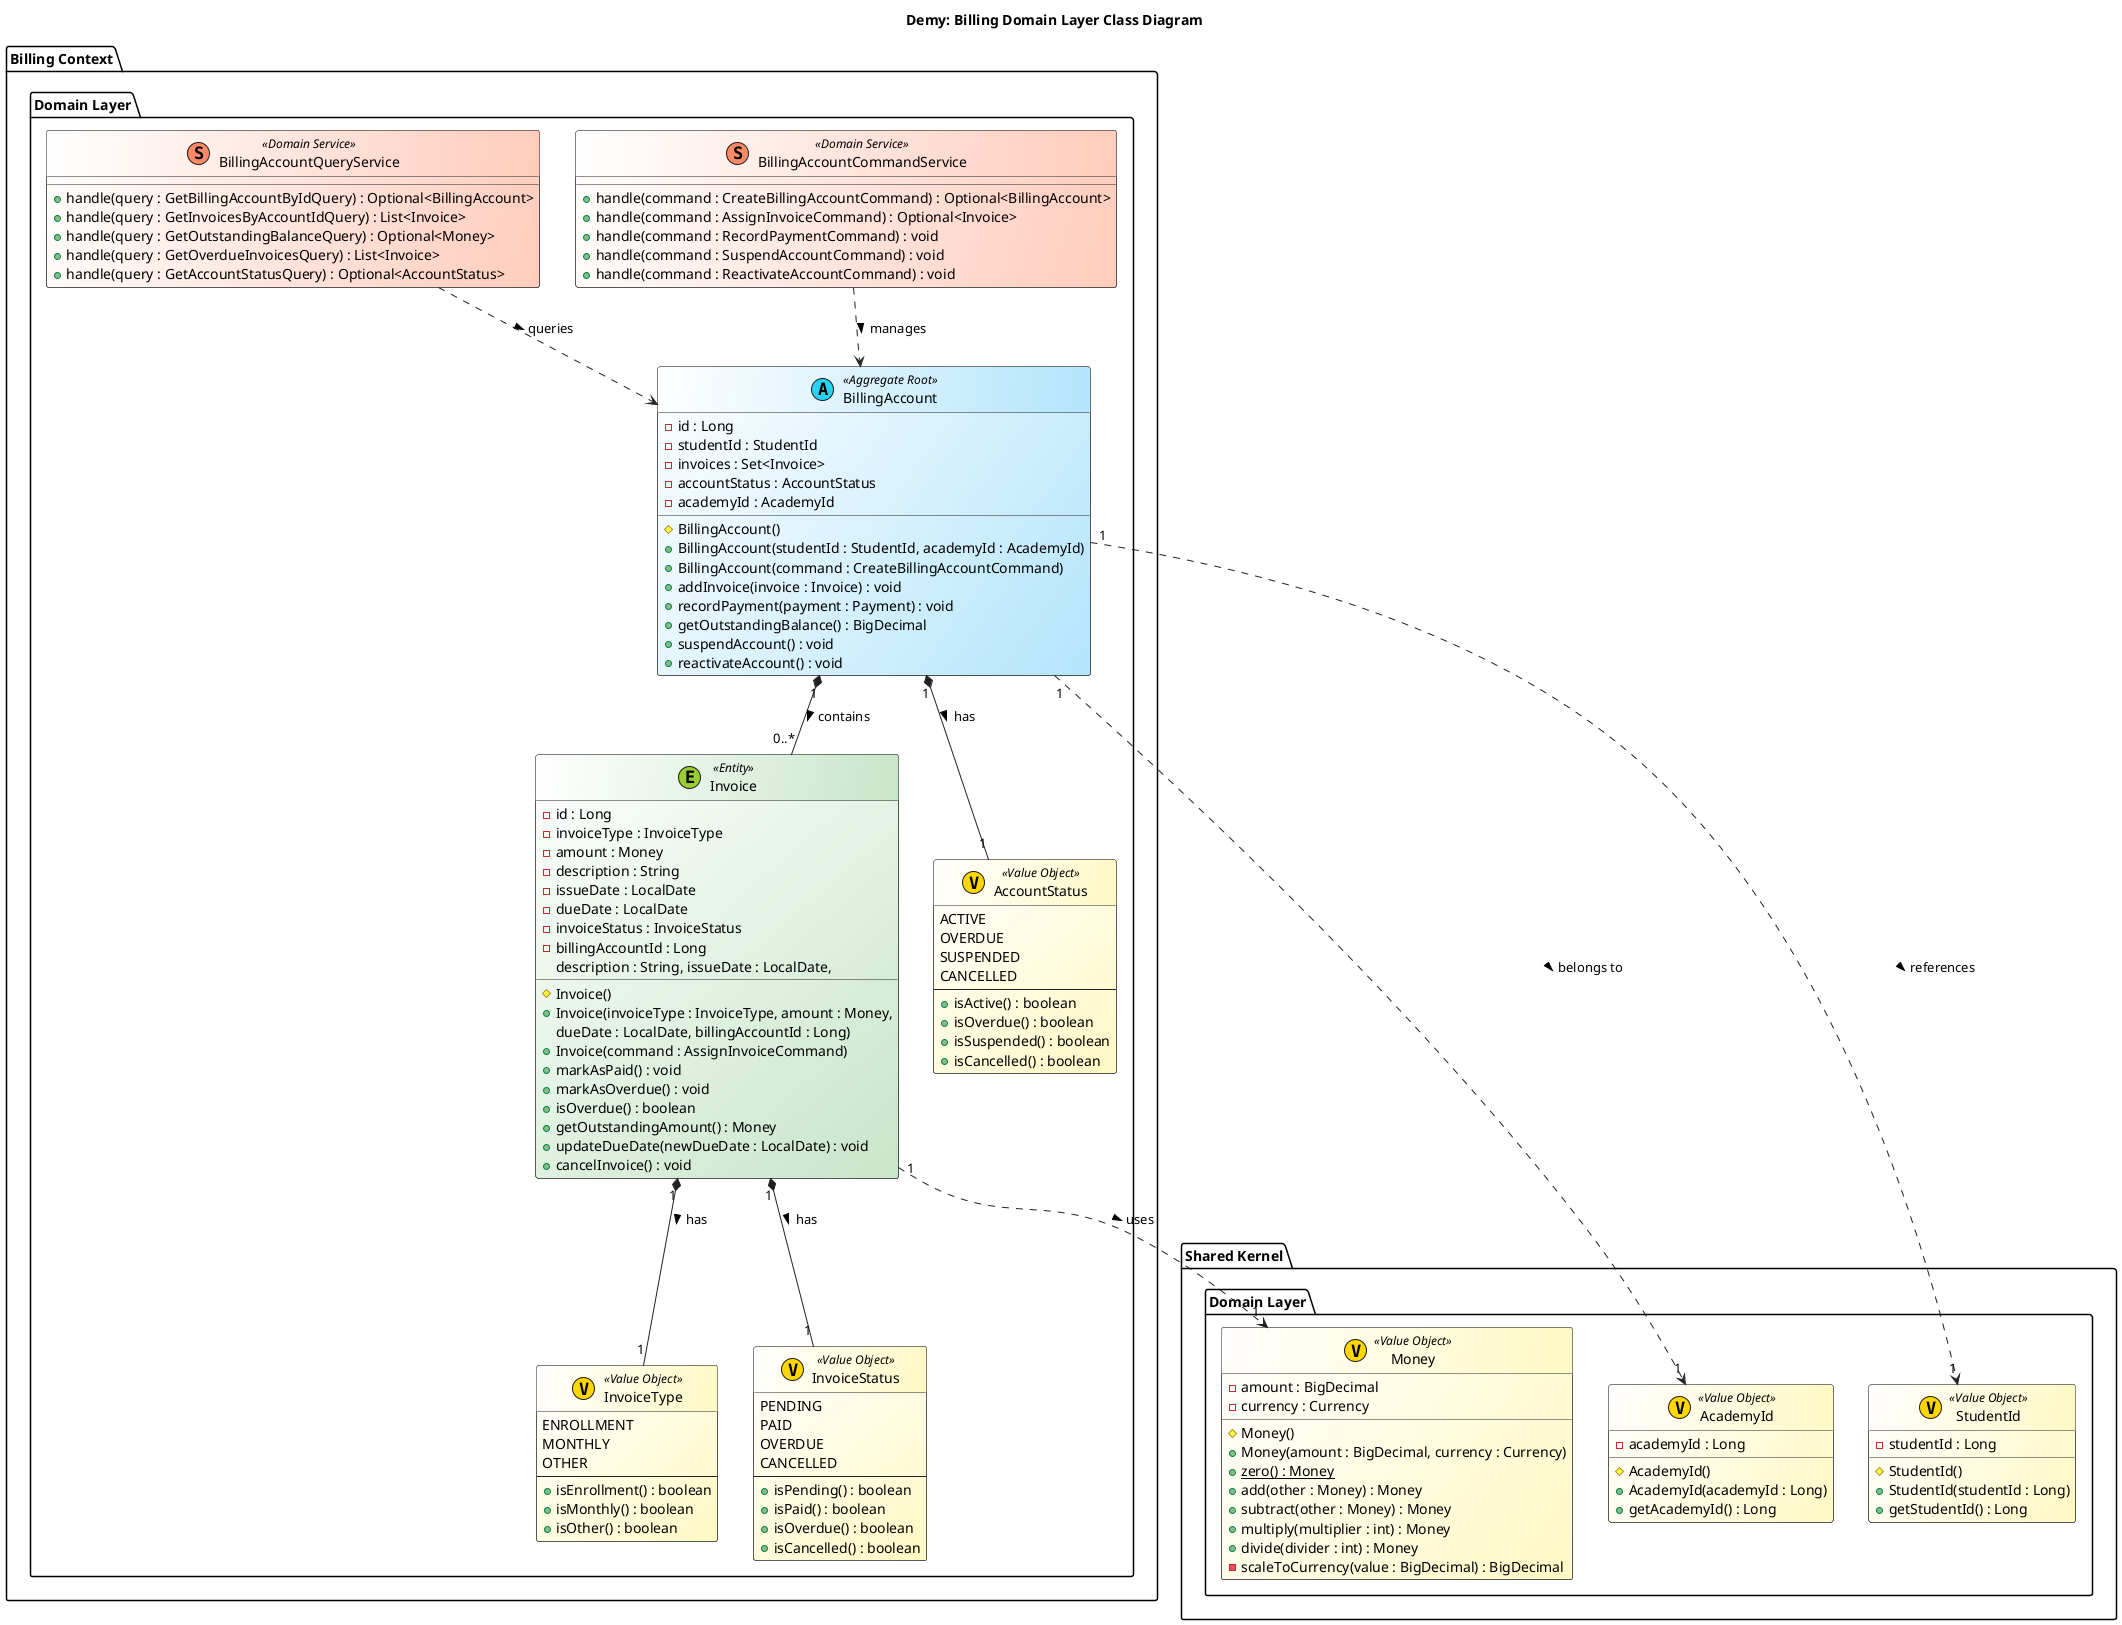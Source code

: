 @startuml Demy: Billing Domain Layer Class Diagram

title Demy: Billing Domain Layer Class Diagram

skinparam class {
    BackgroundColor<<Aggregate Root>> #FFFFFF/B3E5FC
    BackgroundColor<<Entity>> #FFFFFF/C8E6C9
    BackgroundColor<<Value Object>> #FFFFFF/FFF9C4
    BackgroundColor<<Domain Service>> #FFFFFF/FFCCBC
    BorderColor #212121
    ArrowColor #212121
    FontSize 14
}

package "Billing Context" {
    package "Domain Layer" {
        class "BillingAccount" <<(A, #27D3F5) Aggregate Root>> {
            - id : Long
            - studentId : StudentId
            - invoices : Set<Invoice>
            - accountStatus : AccountStatus
            - academyId : AcademyId
            # BillingAccount()
            + BillingAccount(studentId : StudentId, academyId : AcademyId)
            + BillingAccount(command : CreateBillingAccountCommand)
            + addInvoice(invoice : Invoice) : void
            + recordPayment(payment : Payment) : void
            + getOutstandingBalance() : BigDecimal
            + suspendAccount() : void
            + reactivateAccount() : void
        }

        class "Invoice" <<(E, #9ACD32) Entity>> {
            - id : Long
            - invoiceType : InvoiceType
            - amount : Money
            - description : String
            - issueDate : LocalDate
            - dueDate : LocalDate
            - invoiceStatus : InvoiceStatus
            - billingAccountId : Long
            # Invoice()
            + Invoice(invoiceType : InvoiceType, amount : Money,
              description : String, issueDate : LocalDate,
              dueDate : LocalDate, billingAccountId : Long)
            + Invoice(command : AssignInvoiceCommand)
            + markAsPaid() : void
            + markAsOverdue() : void
            + isOverdue() : boolean
            + getOutstandingAmount() : Money
            + updateDueDate(newDueDate : LocalDate) : void
            + cancelInvoice() : void
        }

        class "AccountStatus" <<(V, #FFD700) Value Object>> {
            ACTIVE
            OVERDUE
            SUSPENDED
            CANCELLED
            --
            + isActive() : boolean
            + isOverdue() : boolean
            + isSuspended() : boolean
            + isCancelled() : boolean
        }

        class "InvoiceType" <<(V, #FFD700) Value Object>> {
            ENROLLMENT
            MONTHLY
            OTHER
            --
            + isEnrollment() : boolean
            + isMonthly() : boolean
            + isOther() : boolean
        }

        class "InvoiceStatus" <<(V, #FFD700) Value Object>> {
            PENDING
            PAID
            OVERDUE
            CANCELLED
            --
            + isPending() : boolean
            + isPaid() : boolean
            + isOverdue() : boolean
            + isCancelled() : boolean
        }

        class "BillingAccountCommandService" <<(S, #FF8A65) Domain Service>> {
            + handle(command : CreateBillingAccountCommand) : Optional<BillingAccount>
            + handle(command : AssignInvoiceCommand) : Optional<Invoice>
            + handle(command : RecordPaymentCommand) : void
            + handle(command : SuspendAccountCommand) : void
            + handle(command : ReactivateAccountCommand) : void
        }

        class "BillingAccountQueryService" <<(S, #FF8A65) Domain Service>> {
            + handle(query : GetBillingAccountByIdQuery) : Optional<BillingAccount>
            + handle(query : GetInvoicesByAccountIdQuery) : List<Invoice>
            + handle(query : GetOutstandingBalanceQuery) : Optional<Money>
            + handle(query : GetOverdueInvoicesQuery) : List<Invoice>
            + handle(query : GetAccountStatusQuery) : Optional<AccountStatus>
        }
    }
}

package "Shared Kernel" {
    package "Domain Layer" {
        class "AcademyId" <<(V, #FFD700) Value Object>> {
            - academyId : Long
            # AcademyId()
            + AcademyId(academyId : Long)
            + getAcademyId() : Long
        }

        class "StudentId" <<(V, #FFD700) Value Object>> {
            - studentId : Long
            # StudentId()
            + StudentId(studentId : Long)
            + getStudentId() : Long
        }

        class "Money" <<(V, #FFD700) Value Object>> {
            - amount : BigDecimal
            - currency : Currency
            # Money()
            + Money(amount : BigDecimal, currency : Currency)
            + {static} zero() : Money
            + add(other : Money) : Money
            + subtract(other : Money) : Money
            + multiply(multiplier : int) : Money
            + divide(divider : int) : Money
            - scaleToCurrency(value : BigDecimal) : BigDecimal
        }
    }
}

' Billing Relationships
BillingAccount "1" *-- "0..*" Invoice : contains >
BillingAccount "1" *-- "1" AccountStatus : has >
Invoice "1" *-- "1" InvoiceType : has >
Invoice "1" *-- "1" InvoiceStatus : has >
BillingAccountCommandService ..> BillingAccount : manages >
BillingAccountQueryService ..> BillingAccount : queries >

' Relationships between contexts
BillingAccount "1" ..> "1" StudentId : references >
BillingAccount "1" ..> "1" AcademyId : belongs to >
Invoice "1" ..> "1" Money : uses >

@enduml